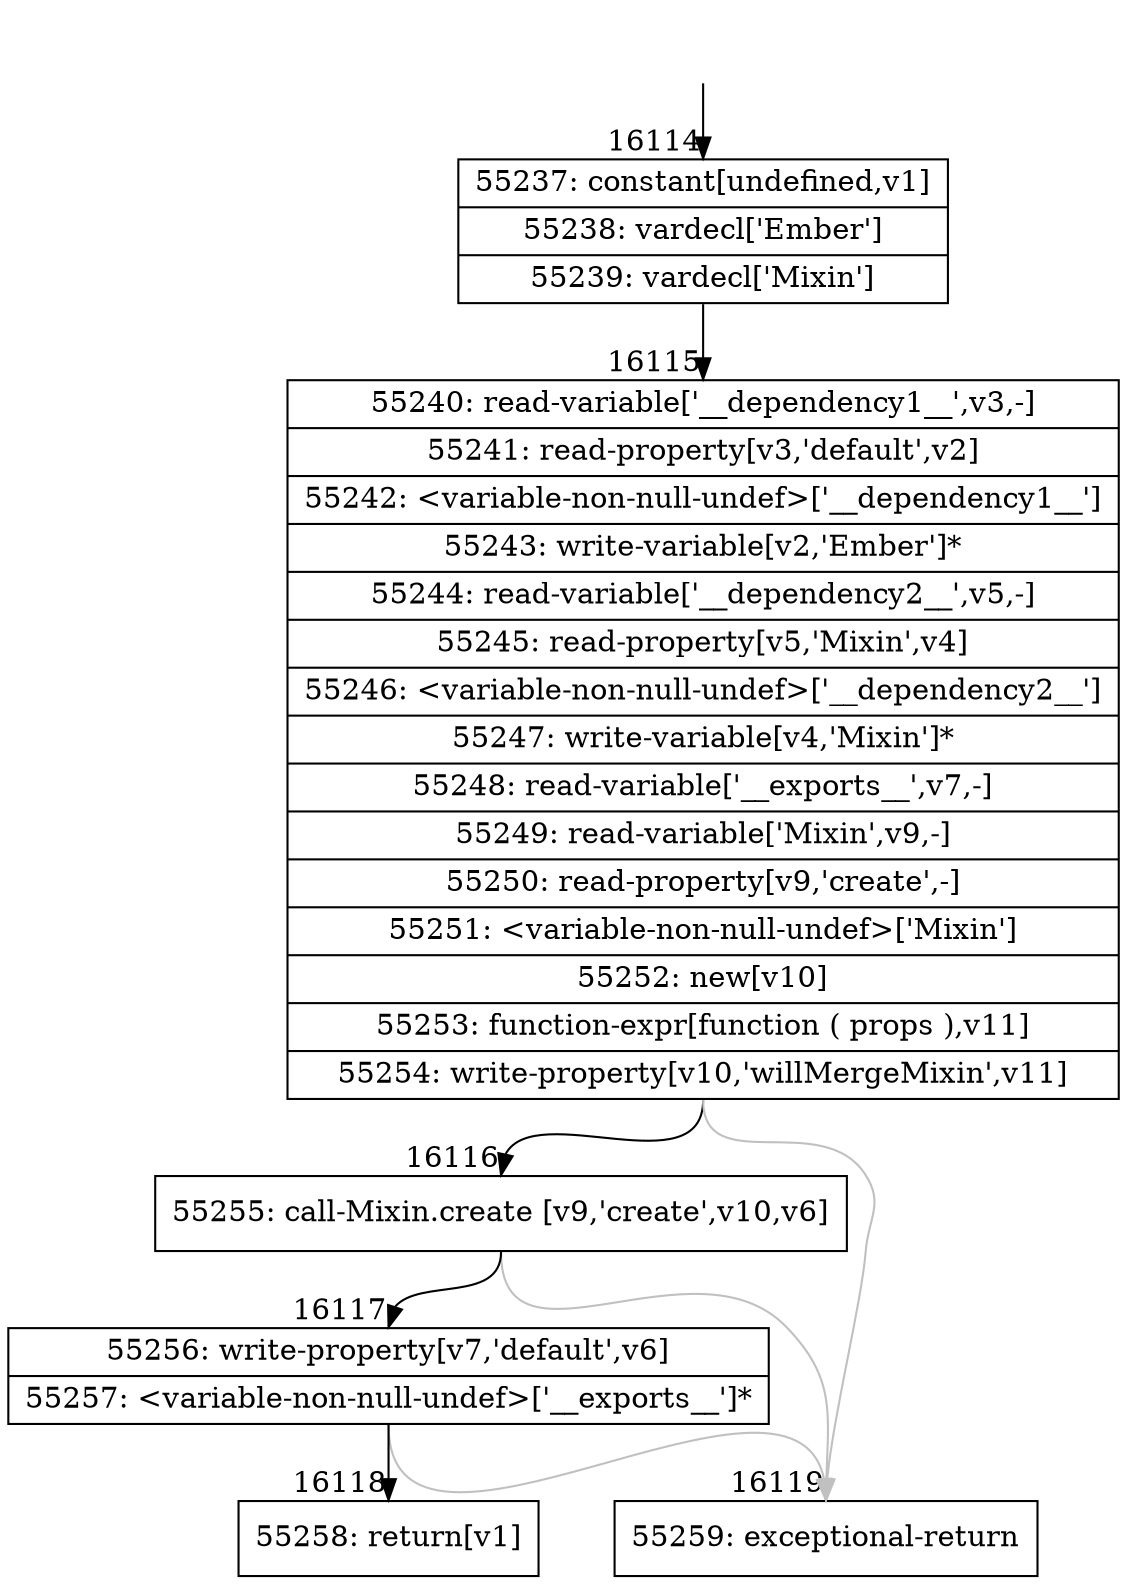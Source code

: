 digraph {
rankdir="TD"
BB_entry1365[shape=none,label=""];
BB_entry1365 -> BB16114 [tailport=s, headport=n, headlabel="    16114"]
BB16114 [shape=record label="{55237: constant[undefined,v1]|55238: vardecl['Ember']|55239: vardecl['Mixin']}" ] 
BB16114 -> BB16115 [tailport=s, headport=n, headlabel="      16115"]
BB16115 [shape=record label="{55240: read-variable['__dependency1__',v3,-]|55241: read-property[v3,'default',v2]|55242: \<variable-non-null-undef\>['__dependency1__']|55243: write-variable[v2,'Ember']*|55244: read-variable['__dependency2__',v5,-]|55245: read-property[v5,'Mixin',v4]|55246: \<variable-non-null-undef\>['__dependency2__']|55247: write-variable[v4,'Mixin']*|55248: read-variable['__exports__',v7,-]|55249: read-variable['Mixin',v9,-]|55250: read-property[v9,'create',-]|55251: \<variable-non-null-undef\>['Mixin']|55252: new[v10]|55253: function-expr[function ( props ),v11]|55254: write-property[v10,'willMergeMixin',v11]}" ] 
BB16115 -> BB16116 [tailport=s, headport=n, headlabel="      16116"]
BB16115 -> BB16119 [tailport=s, headport=n, color=gray, headlabel="      16119"]
BB16116 [shape=record label="{55255: call-Mixin.create [v9,'create',v10,v6]}" ] 
BB16116 -> BB16117 [tailport=s, headport=n, headlabel="      16117"]
BB16116 -> BB16119 [tailport=s, headport=n, color=gray]
BB16117 [shape=record label="{55256: write-property[v7,'default',v6]|55257: \<variable-non-null-undef\>['__exports__']*}" ] 
BB16117 -> BB16118 [tailport=s, headport=n, headlabel="      16118"]
BB16117 -> BB16119 [tailport=s, headport=n, color=gray]
BB16118 [shape=record label="{55258: return[v1]}" ] 
BB16119 [shape=record label="{55259: exceptional-return}" ] 
//#$~ 29902
}
